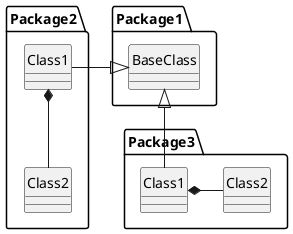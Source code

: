 @startuml

hide circle

Package2.Class1 -|> Package1.BaseClass
Package2.Class1 *-- Package2.Class2

Package1.BaseClass <|-- Package3.Class1
Package3.Class1 *- Package3.Class2

@enduml
